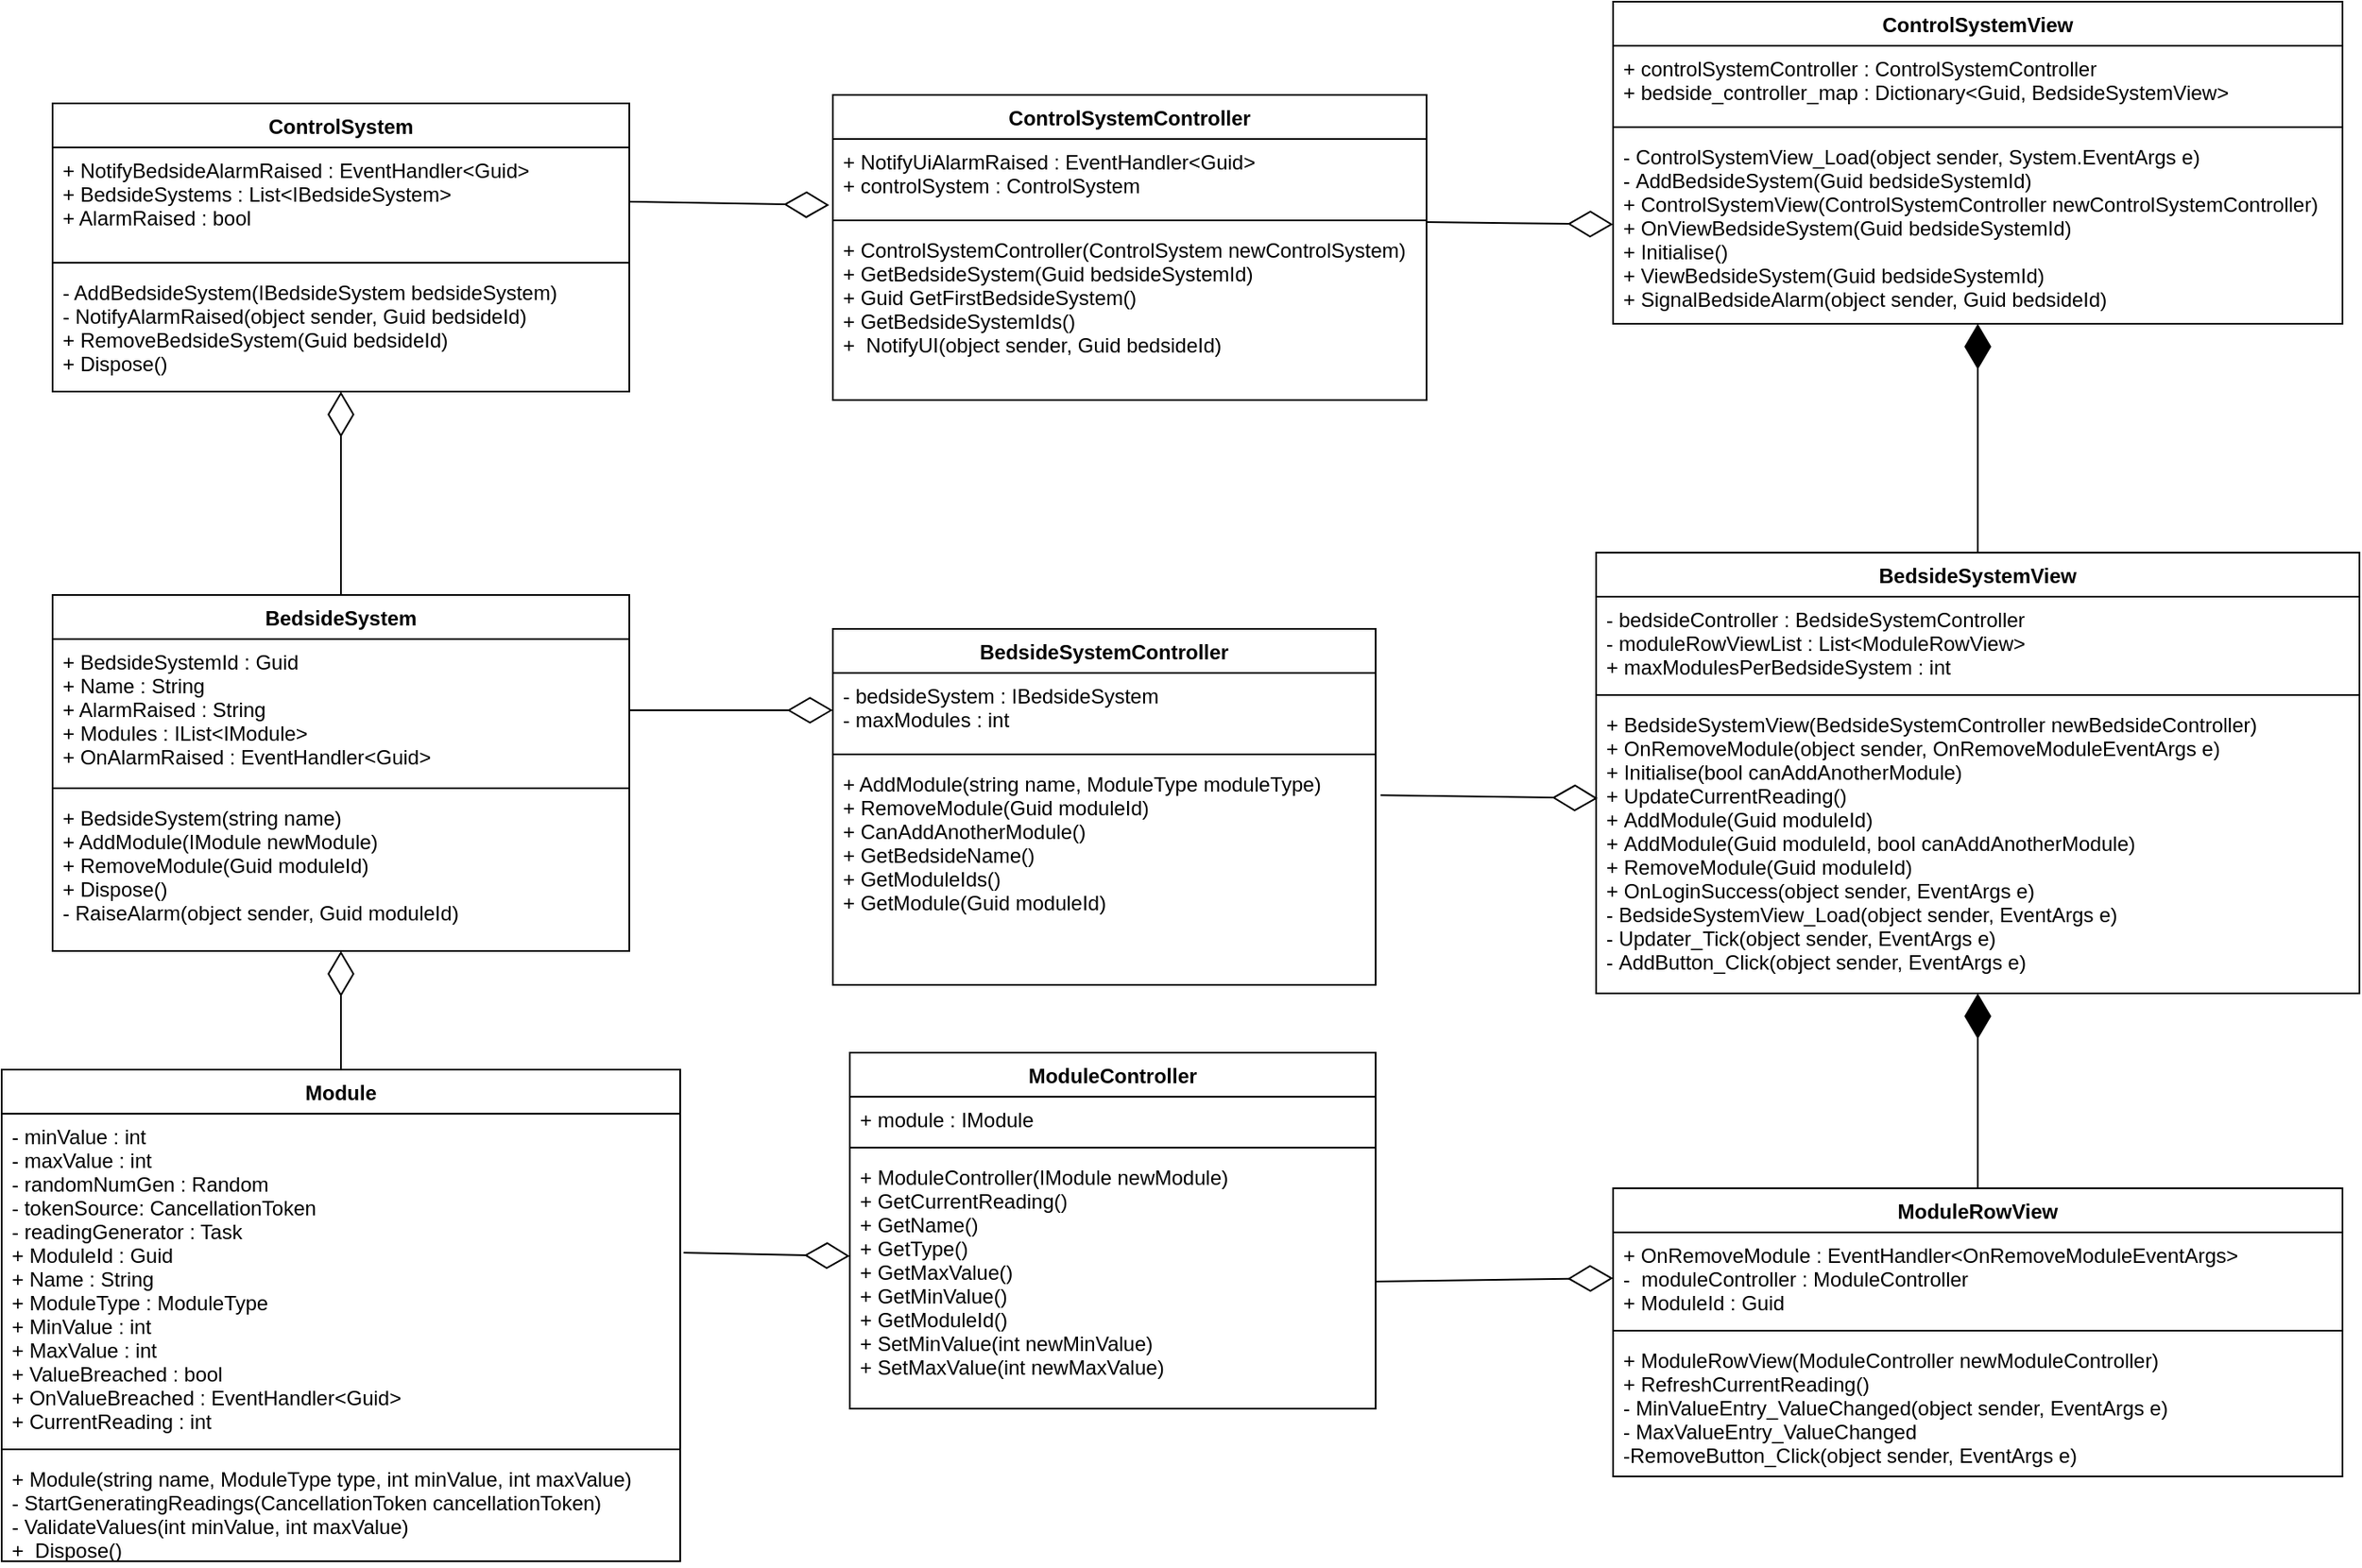 <mxfile version="12.9.14" type="device"><diagram id="C5RBs43oDa-KdzZeNtuy" name="Page-1"><mxGraphModel dx="2062" dy="1105" grid="1" gridSize="10" guides="1" tooltips="1" connect="1" arrows="1" fold="1" page="1" pageScale="1" pageWidth="827" pageHeight="1169" math="0" shadow="0"><root><mxCell id="WIyWlLk6GJQsqaUBKTNV-0"/><mxCell id="WIyWlLk6GJQsqaUBKTNV-1" parent="WIyWlLk6GJQsqaUBKTNV-0"/><mxCell id="k7wzR7ZmPVZF1H3Gkzf2-25" value="ControlSystem" style="swimlane;fontStyle=1;align=center;verticalAlign=top;childLayout=stackLayout;horizontal=1;startSize=26;horizontalStack=0;resizeParent=1;resizeParentMax=0;resizeLast=0;collapsible=1;marginBottom=0;" parent="WIyWlLk6GJQsqaUBKTNV-1" vertex="1"><mxGeometry x="40" y="200" width="340" height="170" as="geometry"/></mxCell><mxCell id="k7wzR7ZmPVZF1H3Gkzf2-26" value="+ NotifyBedsideAlarmRaised : EventHandler&lt;Guid&gt;&#10;+ BedsideSystems : List&lt;IBedsideSystem&gt;&#10;+ AlarmRaised : bool&#10;" style="text;strokeColor=none;fillColor=none;align=left;verticalAlign=top;spacingLeft=4;spacingRight=4;overflow=hidden;rotatable=0;points=[[0,0.5],[1,0.5]];portConstraint=eastwest;" parent="k7wzR7ZmPVZF1H3Gkzf2-25" vertex="1"><mxGeometry y="26" width="340" height="64" as="geometry"/></mxCell><mxCell id="k7wzR7ZmPVZF1H3Gkzf2-27" value="" style="line;strokeWidth=1;fillColor=none;align=left;verticalAlign=middle;spacingTop=-1;spacingLeft=3;spacingRight=3;rotatable=0;labelPosition=right;points=[];portConstraint=eastwest;" parent="k7wzR7ZmPVZF1H3Gkzf2-25" vertex="1"><mxGeometry y="90" width="340" height="8" as="geometry"/></mxCell><mxCell id="k7wzR7ZmPVZF1H3Gkzf2-28" value="- AddBedsideSystem(IBedsideSystem bedsideSystem)&#10;- NotifyAlarmRaised(object sender, Guid bedsideId)&#10;+ RemoveBedsideSystem(Guid bedsideId)&#10;+ Dispose()" style="text;strokeColor=none;fillColor=none;align=left;verticalAlign=top;spacingLeft=4;spacingRight=4;overflow=hidden;rotatable=0;points=[[0,0.5],[1,0.5]];portConstraint=eastwest;" parent="k7wzR7ZmPVZF1H3Gkzf2-25" vertex="1"><mxGeometry y="98" width="340" height="72" as="geometry"/></mxCell><mxCell id="k7wzR7ZmPVZF1H3Gkzf2-20" value="BedsideSystem" style="swimlane;fontStyle=1;align=center;verticalAlign=top;childLayout=stackLayout;horizontal=1;startSize=26;horizontalStack=0;resizeParent=1;resizeParentMax=0;resizeLast=0;collapsible=1;marginBottom=0;" parent="WIyWlLk6GJQsqaUBKTNV-1" vertex="1"><mxGeometry x="40" y="490" width="340" height="210" as="geometry"/></mxCell><mxCell id="k7wzR7ZmPVZF1H3Gkzf2-21" value="+ BedsideSystemId : Guid&#10;+ Name : String&#10;+ AlarmRaised : String&#10;+ Modules : IList&lt;IModule&gt;&#10;+ OnAlarmRaised : EventHandler&lt;Guid&gt;&#10;" style="text;strokeColor=none;fillColor=none;align=left;verticalAlign=top;spacingLeft=4;spacingRight=4;overflow=hidden;rotatable=0;points=[[0,0.5],[1,0.5]];portConstraint=eastwest;" parent="k7wzR7ZmPVZF1H3Gkzf2-20" vertex="1"><mxGeometry y="26" width="340" height="84" as="geometry"/></mxCell><mxCell id="k7wzR7ZmPVZF1H3Gkzf2-22" value="" style="line;strokeWidth=1;fillColor=none;align=left;verticalAlign=middle;spacingTop=-1;spacingLeft=3;spacingRight=3;rotatable=0;labelPosition=right;points=[];portConstraint=eastwest;" parent="k7wzR7ZmPVZF1H3Gkzf2-20" vertex="1"><mxGeometry y="110" width="340" height="8" as="geometry"/></mxCell><mxCell id="k7wzR7ZmPVZF1H3Gkzf2-23" value="+ BedsideSystem(string name)&#10;+ AddModule(IModule newModule)&#10;+ RemoveModule(Guid moduleId)&#10;+ Dispose()&#10;- RaiseAlarm(object sender, Guid moduleId)" style="text;strokeColor=none;fillColor=none;align=left;verticalAlign=top;spacingLeft=4;spacingRight=4;overflow=hidden;rotatable=0;points=[[0,0.5],[1,0.5]];portConstraint=eastwest;" parent="k7wzR7ZmPVZF1H3Gkzf2-20" vertex="1"><mxGeometry y="118" width="340" height="92" as="geometry"/></mxCell><mxCell id="k7wzR7ZmPVZF1H3Gkzf2-33" value="" style="endArrow=diamondThin;endFill=0;endSize=24;html=1;exitX=0.5;exitY=0;exitDx=0;exitDy=0;" parent="WIyWlLk6GJQsqaUBKTNV-1" source="k7wzR7ZmPVZF1H3Gkzf2-20" target="k7wzR7ZmPVZF1H3Gkzf2-28" edge="1"><mxGeometry width="160" relative="1" as="geometry"><mxPoint x="330" y="560" as="sourcePoint"/><mxPoint x="490" y="560" as="targetPoint"/></mxGeometry></mxCell><mxCell id="k7wzR7ZmPVZF1H3Gkzf2-35" value="" style="endArrow=diamondThin;endFill=0;endSize=24;html=1;exitX=0.5;exitY=0;exitDx=0;exitDy=0;" parent="WIyWlLk6GJQsqaUBKTNV-1" source="k7wzR7ZmPVZF1H3Gkzf2-29" target="k7wzR7ZmPVZF1H3Gkzf2-23" edge="1"><mxGeometry width="160" relative="1" as="geometry"><mxPoint x="330" y="560" as="sourcePoint"/><mxPoint x="470" y="610" as="targetPoint"/></mxGeometry></mxCell><mxCell id="k7wzR7ZmPVZF1H3Gkzf2-29" value="Module" style="swimlane;fontStyle=1;align=center;verticalAlign=top;childLayout=stackLayout;horizontal=1;startSize=26;horizontalStack=0;resizeParent=1;resizeParentMax=0;resizeLast=0;collapsible=1;marginBottom=0;" parent="WIyWlLk6GJQsqaUBKTNV-1" vertex="1"><mxGeometry x="10" y="770" width="400" height="290" as="geometry"/></mxCell><mxCell id="k7wzR7ZmPVZF1H3Gkzf2-30" value="- minValue : int&#10;- maxValue : int&#10;- randomNumGen : Random&#10;- tokenSource: CancellationToken&#10;- readingGenerator : Task&#10;+ ModuleId : Guid&#10;+ Name : String&#10;+ ModuleType : ModuleType&#10;+ MinValue : int&#10;+ MaxValue : int&#10;+ ValueBreached : bool&#10;+ OnValueBreached : EventHandler&lt;Guid&gt;&#10;+ CurrentReading : int" style="text;strokeColor=none;fillColor=none;align=left;verticalAlign=top;spacingLeft=4;spacingRight=4;overflow=hidden;rotatable=0;points=[[0,0.5],[1,0.5]];portConstraint=eastwest;" parent="k7wzR7ZmPVZF1H3Gkzf2-29" vertex="1"><mxGeometry y="26" width="400" height="194" as="geometry"/></mxCell><mxCell id="k7wzR7ZmPVZF1H3Gkzf2-31" value="" style="line;strokeWidth=1;fillColor=none;align=left;verticalAlign=middle;spacingTop=-1;spacingLeft=3;spacingRight=3;rotatable=0;labelPosition=right;points=[];portConstraint=eastwest;" parent="k7wzR7ZmPVZF1H3Gkzf2-29" vertex="1"><mxGeometry y="220" width="400" height="8" as="geometry"/></mxCell><mxCell id="k7wzR7ZmPVZF1H3Gkzf2-32" value="+ Module(string name, ModuleType type, int minValue, int maxValue)&#10;- StartGeneratingReadings(CancellationToken cancellationToken)&#10;- ValidateValues(int minValue, int maxValue)&#10;+  Dispose()" style="text;strokeColor=none;fillColor=none;align=left;verticalAlign=top;spacingLeft=4;spacingRight=4;overflow=hidden;rotatable=0;points=[[0,0.5],[1,0.5]];portConstraint=eastwest;" parent="k7wzR7ZmPVZF1H3Gkzf2-29" vertex="1"><mxGeometry y="228" width="400" height="62" as="geometry"/></mxCell><mxCell id="k7wzR7ZmPVZF1H3Gkzf2-36" value="" style="endArrow=diamondThin;endFill=0;endSize=24;html=1;exitX=1;exitY=0.5;exitDx=0;exitDy=0;entryX=0;entryY=0.5;entryDx=0;entryDy=0;" parent="WIyWlLk6GJQsqaUBKTNV-1" source="k7wzR7ZmPVZF1H3Gkzf2-21" target="k7wzR7ZmPVZF1H3Gkzf2-5" edge="1"><mxGeometry width="160" relative="1" as="geometry"><mxPoint x="330" y="560" as="sourcePoint"/><mxPoint x="490" y="596" as="targetPoint"/></mxGeometry></mxCell><mxCell id="k7wzR7ZmPVZF1H3Gkzf2-4" value="BedsideSystemController" style="swimlane;fontStyle=1;align=center;verticalAlign=top;childLayout=stackLayout;horizontal=1;startSize=26;horizontalStack=0;resizeParent=1;resizeParentMax=0;resizeLast=0;collapsible=1;marginBottom=0;" parent="WIyWlLk6GJQsqaUBKTNV-1" vertex="1"><mxGeometry x="500" y="510" width="320" height="210" as="geometry"/></mxCell><mxCell id="k7wzR7ZmPVZF1H3Gkzf2-5" value="- bedsideSystem : IBedsideSystem&#10;- maxModules : int&#10;" style="text;strokeColor=none;fillColor=none;align=left;verticalAlign=top;spacingLeft=4;spacingRight=4;overflow=hidden;rotatable=0;points=[[0,0.5],[1,0.5]];portConstraint=eastwest;" parent="k7wzR7ZmPVZF1H3Gkzf2-4" vertex="1"><mxGeometry y="26" width="320" height="44" as="geometry"/></mxCell><mxCell id="k7wzR7ZmPVZF1H3Gkzf2-6" value="" style="line;strokeWidth=1;fillColor=none;align=left;verticalAlign=middle;spacingTop=-1;spacingLeft=3;spacingRight=3;rotatable=0;labelPosition=right;points=[];portConstraint=eastwest;" parent="k7wzR7ZmPVZF1H3Gkzf2-4" vertex="1"><mxGeometry y="70" width="320" height="8" as="geometry"/></mxCell><mxCell id="k7wzR7ZmPVZF1H3Gkzf2-7" value="+ AddModule(string name, ModuleType moduleType)&#10;+ RemoveModule(Guid moduleId)&#10;+ CanAddAnotherModule()&#10;+ GetBedsideName()&#10;+ GetModuleIds()&#10;+ GetModule(Guid moduleId)" style="text;strokeColor=none;fillColor=none;align=left;verticalAlign=top;spacingLeft=4;spacingRight=4;overflow=hidden;rotatable=0;points=[[0,0.5],[1,0.5]];portConstraint=eastwest;" parent="k7wzR7ZmPVZF1H3Gkzf2-4" vertex="1"><mxGeometry y="78" width="320" height="132" as="geometry"/></mxCell><mxCell id="k7wzR7ZmPVZF1H3Gkzf2-38" value="" style="endArrow=diamondThin;endFill=0;endSize=24;html=1;entryX=-0.006;entryY=0.886;entryDx=0;entryDy=0;entryPerimeter=0;exitX=1;exitY=0.5;exitDx=0;exitDy=0;" parent="WIyWlLk6GJQsqaUBKTNV-1" source="k7wzR7ZmPVZF1H3Gkzf2-26" target="k7wzR7ZmPVZF1H3Gkzf2-9" edge="1"><mxGeometry width="160" relative="1" as="geometry"><mxPoint x="340" y="380" as="sourcePoint"/><mxPoint x="500" y="380" as="targetPoint"/></mxGeometry></mxCell><mxCell id="k7wzR7ZmPVZF1H3Gkzf2-8" value="ControlSystemController" style="swimlane;fontStyle=1;align=center;verticalAlign=top;childLayout=stackLayout;horizontal=1;startSize=26;horizontalStack=0;resizeParent=1;resizeParentMax=0;resizeLast=0;collapsible=1;marginBottom=0;" parent="WIyWlLk6GJQsqaUBKTNV-1" vertex="1"><mxGeometry x="500" y="195" width="350" height="180" as="geometry"/></mxCell><mxCell id="k7wzR7ZmPVZF1H3Gkzf2-9" value="+ NotifyUiAlarmRaised : EventHandler&lt;Guid&gt; &#10;+ controlSystem : ControlSystem" style="text;strokeColor=none;fillColor=none;align=left;verticalAlign=top;spacingLeft=4;spacingRight=4;overflow=hidden;rotatable=0;points=[[0,0.5],[1,0.5]];portConstraint=eastwest;" parent="k7wzR7ZmPVZF1H3Gkzf2-8" vertex="1"><mxGeometry y="26" width="350" height="44" as="geometry"/></mxCell><mxCell id="k7wzR7ZmPVZF1H3Gkzf2-10" value="" style="line;strokeWidth=1;fillColor=none;align=left;verticalAlign=middle;spacingTop=-1;spacingLeft=3;spacingRight=3;rotatable=0;labelPosition=right;points=[];portConstraint=eastwest;" parent="k7wzR7ZmPVZF1H3Gkzf2-8" vertex="1"><mxGeometry y="70" width="350" height="8" as="geometry"/></mxCell><mxCell id="k7wzR7ZmPVZF1H3Gkzf2-11" value="+ ControlSystemController(ControlSystem newControlSystem)&#10;+ GetBedsideSystem(Guid bedsideSystemId)&#10;+ Guid GetFirstBedsideSystem()&#10;+ GetBedsideSystemIds()&#10;+  NotifyUI(object sender, Guid bedsideId)" style="text;strokeColor=none;fillColor=none;align=left;verticalAlign=top;spacingLeft=4;spacingRight=4;overflow=hidden;rotatable=0;points=[[0,0.5],[1,0.5]];portConstraint=eastwest;" parent="k7wzR7ZmPVZF1H3Gkzf2-8" vertex="1"><mxGeometry y="78" width="350" height="102" as="geometry"/></mxCell><mxCell id="k7wzR7ZmPVZF1H3Gkzf2-40" value="" style="endArrow=diamondThin;endFill=0;endSize=24;html=1;exitX=1.005;exitY=0.423;exitDx=0;exitDy=0;entryX=0;entryY=0.4;entryDx=0;entryDy=0;exitPerimeter=0;entryPerimeter=0;" parent="WIyWlLk6GJQsqaUBKTNV-1" source="k7wzR7ZmPVZF1H3Gkzf2-30" target="k7wzR7ZmPVZF1H3Gkzf2-19" edge="1"><mxGeometry width="160" relative="1" as="geometry"><mxPoint x="350" y="870" as="sourcePoint"/><mxPoint x="510" y="870" as="targetPoint"/></mxGeometry></mxCell><mxCell id="k7wzR7ZmPVZF1H3Gkzf2-16" value="ModuleController" style="swimlane;fontStyle=1;align=center;verticalAlign=top;childLayout=stackLayout;horizontal=1;startSize=26;horizontalStack=0;resizeParent=1;resizeParentMax=0;resizeLast=0;collapsible=1;marginBottom=0;" parent="WIyWlLk6GJQsqaUBKTNV-1" vertex="1"><mxGeometry x="510" y="760" width="310" height="210" as="geometry"/></mxCell><mxCell id="k7wzR7ZmPVZF1H3Gkzf2-17" value="+ module : IModule" style="text;strokeColor=none;fillColor=none;align=left;verticalAlign=top;spacingLeft=4;spacingRight=4;overflow=hidden;rotatable=0;points=[[0,0.5],[1,0.5]];portConstraint=eastwest;" parent="k7wzR7ZmPVZF1H3Gkzf2-16" vertex="1"><mxGeometry y="26" width="310" height="26" as="geometry"/></mxCell><mxCell id="k7wzR7ZmPVZF1H3Gkzf2-18" value="" style="line;strokeWidth=1;fillColor=none;align=left;verticalAlign=middle;spacingTop=-1;spacingLeft=3;spacingRight=3;rotatable=0;labelPosition=right;points=[];portConstraint=eastwest;" parent="k7wzR7ZmPVZF1H3Gkzf2-16" vertex="1"><mxGeometry y="52" width="310" height="8" as="geometry"/></mxCell><mxCell id="k7wzR7ZmPVZF1H3Gkzf2-19" value="+ ModuleController(IModule newModule)&#10;+ GetCurrentReading()&#10;+ GetName()&#10;+ GetType()&#10;+ GetMaxValue()&#10;+ GetMinValue()&#10;+ GetModuleId()&#10;+ SetMinValue(int newMinValue)&#10;+ SetMaxValue(int newMaxValue)" style="text;strokeColor=none;fillColor=none;align=left;verticalAlign=top;spacingLeft=4;spacingRight=4;overflow=hidden;rotatable=0;points=[[0,0.5],[1,0.5]];portConstraint=eastwest;" parent="k7wzR7ZmPVZF1H3Gkzf2-16" vertex="1"><mxGeometry y="60" width="310" height="150" as="geometry"/></mxCell><mxCell id="lAlo5UpjfFRXZGJZ9kle-12" value="" style="endArrow=diamondThin;endFill=0;endSize=24;html=1;exitX=1.005;exitY=0.423;exitDx=0;exitDy=0;exitPerimeter=0;" edge="1" parent="WIyWlLk6GJQsqaUBKTNV-1" target="lAlo5UpjfFRXZGJZ9kle-3"><mxGeometry width="160" relative="1" as="geometry"><mxPoint x="850" y="270.002" as="sourcePoint"/><mxPoint x="948" y="271.94" as="targetPoint"/></mxGeometry></mxCell><mxCell id="lAlo5UpjfFRXZGJZ9kle-0" value="ControlSystemView" style="swimlane;fontStyle=1;align=center;verticalAlign=top;childLayout=stackLayout;horizontal=1;startSize=26;horizontalStack=0;resizeParent=1;resizeParentMax=0;resizeLast=0;collapsible=1;marginBottom=0;" vertex="1" parent="WIyWlLk6GJQsqaUBKTNV-1"><mxGeometry x="960" y="140" width="430" height="190" as="geometry"/></mxCell><mxCell id="lAlo5UpjfFRXZGJZ9kle-1" value="+ controlSystemController : ControlSystemController&#10;+ bedside_controller_map : Dictionary&lt;Guid, BedsideSystemView&gt;" style="text;strokeColor=none;fillColor=none;align=left;verticalAlign=top;spacingLeft=4;spacingRight=4;overflow=hidden;rotatable=0;points=[[0,0.5],[1,0.5]];portConstraint=eastwest;" vertex="1" parent="lAlo5UpjfFRXZGJZ9kle-0"><mxGeometry y="26" width="430" height="44" as="geometry"/></mxCell><mxCell id="lAlo5UpjfFRXZGJZ9kle-2" value="" style="line;strokeWidth=1;fillColor=none;align=left;verticalAlign=middle;spacingTop=-1;spacingLeft=3;spacingRight=3;rotatable=0;labelPosition=right;points=[];portConstraint=eastwest;" vertex="1" parent="lAlo5UpjfFRXZGJZ9kle-0"><mxGeometry y="70" width="430" height="8" as="geometry"/></mxCell><mxCell id="lAlo5UpjfFRXZGJZ9kle-3" value="- ControlSystemView_Load(object sender, System.EventArgs e)&#10;- AddBedsideSystem(Guid bedsideSystemId)&#10;+ ControlSystemView(ControlSystemController newControlSystemController)&#10;+ OnViewBedsideSystem(Guid bedsideSystemId)&#10;+ Initialise()&#10;+ ViewBedsideSystem(Guid bedsideSystemId)&#10;+ SignalBedsideAlarm(object sender, Guid bedsideId)&#10;" style="text;strokeColor=none;fillColor=none;align=left;verticalAlign=top;spacingLeft=4;spacingRight=4;overflow=hidden;rotatable=0;points=[[0,0.5],[1,0.5]];portConstraint=eastwest;" vertex="1" parent="lAlo5UpjfFRXZGJZ9kle-0"><mxGeometry y="78" width="430" height="112" as="geometry"/></mxCell><mxCell id="lAlo5UpjfFRXZGJZ9kle-13" value="" style="endArrow=diamondThin;endFill=0;endSize=24;html=1;entryX=0.002;entryY=0.331;entryDx=0;entryDy=0;entryPerimeter=0;exitX=1.009;exitY=0.152;exitDx=0;exitDy=0;exitPerimeter=0;" edge="1" parent="WIyWlLk6GJQsqaUBKTNV-1" source="k7wzR7ZmPVZF1H3Gkzf2-7" target="lAlo5UpjfFRXZGJZ9kle-7"><mxGeometry width="160" relative="1" as="geometry"><mxPoint x="850" y="610.002" as="sourcePoint"/><mxPoint x="960" y="611.355" as="targetPoint"/></mxGeometry></mxCell><mxCell id="lAlo5UpjfFRXZGJZ9kle-14" value="" style="endArrow=diamondThin;endFill=0;endSize=24;html=1;exitX=1;exitY=0.5;exitDx=0;exitDy=0;entryX=0;entryY=0.5;entryDx=0;entryDy=0;" edge="1" parent="WIyWlLk6GJQsqaUBKTNV-1" source="k7wzR7ZmPVZF1H3Gkzf2-19" target="lAlo5UpjfFRXZGJZ9kle-9"><mxGeometry width="160" relative="1" as="geometry"><mxPoint x="870" y="780.002" as="sourcePoint"/><mxPoint x="980" y="781.355" as="targetPoint"/></mxGeometry></mxCell><mxCell id="lAlo5UpjfFRXZGJZ9kle-15" value="" style="endArrow=diamondThin;endFill=1;endSize=24;html=1;exitX=0.5;exitY=0;exitDx=0;exitDy=0;" edge="1" parent="WIyWlLk6GJQsqaUBKTNV-1" source="lAlo5UpjfFRXZGJZ9kle-4" target="lAlo5UpjfFRXZGJZ9kle-3"><mxGeometry width="160" relative="1" as="geometry"><mxPoint x="750" y="560" as="sourcePoint"/><mxPoint x="910" y="560" as="targetPoint"/></mxGeometry></mxCell><mxCell id="lAlo5UpjfFRXZGJZ9kle-4" value="BedsideSystemView" style="swimlane;fontStyle=1;align=center;verticalAlign=top;childLayout=stackLayout;horizontal=1;startSize=26;horizontalStack=0;resizeParent=1;resizeParentMax=0;resizeLast=0;collapsible=1;marginBottom=0;" vertex="1" parent="WIyWlLk6GJQsqaUBKTNV-1"><mxGeometry x="950" y="465" width="450" height="260" as="geometry"/></mxCell><mxCell id="lAlo5UpjfFRXZGJZ9kle-5" value="- bedsideController : BedsideSystemController&#10;- moduleRowViewList : List&lt;ModuleRowView&gt;&#10;+ maxModulesPerBedsideSystem : int" style="text;strokeColor=none;fillColor=none;align=left;verticalAlign=top;spacingLeft=4;spacingRight=4;overflow=hidden;rotatable=0;points=[[0,0.5],[1,0.5]];portConstraint=eastwest;" vertex="1" parent="lAlo5UpjfFRXZGJZ9kle-4"><mxGeometry y="26" width="450" height="54" as="geometry"/></mxCell><mxCell id="lAlo5UpjfFRXZGJZ9kle-6" value="" style="line;strokeWidth=1;fillColor=none;align=left;verticalAlign=middle;spacingTop=-1;spacingLeft=3;spacingRight=3;rotatable=0;labelPosition=right;points=[];portConstraint=eastwest;" vertex="1" parent="lAlo5UpjfFRXZGJZ9kle-4"><mxGeometry y="80" width="450" height="8" as="geometry"/></mxCell><mxCell id="lAlo5UpjfFRXZGJZ9kle-7" value="+ BedsideSystemView(BedsideSystemController newBedsideController)&#10;+ OnRemoveModule(object sender, OnRemoveModuleEventArgs e)&#10;+ Initialise(bool canAddAnotherModule)&#10;+ UpdateCurrentReading()&#10;+ AddModule(Guid moduleId)&#10;+ AddModule(Guid moduleId, bool canAddAnotherModule)&#10;+ RemoveModule(Guid moduleId)&#10;+ OnLoginSuccess(object sender, EventArgs e) &#10;- BedsideSystemView_Load(object sender, EventArgs e)&#10;- Updater_Tick(object sender, EventArgs e)&#10;- AddButton_Click(object sender, EventArgs e)&#10;" style="text;strokeColor=none;fillColor=none;align=left;verticalAlign=top;spacingLeft=4;spacingRight=4;overflow=hidden;rotatable=0;points=[[0,0.5],[1,0.5]];portConstraint=eastwest;" vertex="1" parent="lAlo5UpjfFRXZGJZ9kle-4"><mxGeometry y="88" width="450" height="172" as="geometry"/></mxCell><mxCell id="lAlo5UpjfFRXZGJZ9kle-8" value="ModuleRowView" style="swimlane;fontStyle=1;align=center;verticalAlign=top;childLayout=stackLayout;horizontal=1;startSize=26;horizontalStack=0;resizeParent=1;resizeParentMax=0;resizeLast=0;collapsible=1;marginBottom=0;" vertex="1" parent="WIyWlLk6GJQsqaUBKTNV-1"><mxGeometry x="960" y="840" width="430" height="170" as="geometry"/></mxCell><mxCell id="lAlo5UpjfFRXZGJZ9kle-9" value="+ OnRemoveModule : EventHandler&lt;OnRemoveModuleEventArgs&gt;&#10;-  moduleController : ModuleController&#10;+ ModuleId : Guid" style="text;strokeColor=none;fillColor=none;align=left;verticalAlign=top;spacingLeft=4;spacingRight=4;overflow=hidden;rotatable=0;points=[[0,0.5],[1,0.5]];portConstraint=eastwest;" vertex="1" parent="lAlo5UpjfFRXZGJZ9kle-8"><mxGeometry y="26" width="430" height="54" as="geometry"/></mxCell><mxCell id="lAlo5UpjfFRXZGJZ9kle-10" value="" style="line;strokeWidth=1;fillColor=none;align=left;verticalAlign=middle;spacingTop=-1;spacingLeft=3;spacingRight=3;rotatable=0;labelPosition=right;points=[];portConstraint=eastwest;" vertex="1" parent="lAlo5UpjfFRXZGJZ9kle-8"><mxGeometry y="80" width="430" height="8" as="geometry"/></mxCell><mxCell id="lAlo5UpjfFRXZGJZ9kle-11" value="+ ModuleRowView(ModuleController newModuleController)&#10;+ RefreshCurrentReading()&#10;- MinValueEntry_ValueChanged(object sender, EventArgs e)&#10;- MaxValueEntry_ValueChanged&#10;-RemoveButton_Click(object sender, EventArgs e)" style="text;strokeColor=none;fillColor=none;align=left;verticalAlign=top;spacingLeft=4;spacingRight=4;overflow=hidden;rotatable=0;points=[[0,0.5],[1,0.5]];portConstraint=eastwest;" vertex="1" parent="lAlo5UpjfFRXZGJZ9kle-8"><mxGeometry y="88" width="430" height="82" as="geometry"/></mxCell><mxCell id="lAlo5UpjfFRXZGJZ9kle-16" value="" style="endArrow=diamondThin;endFill=1;endSize=24;html=1;exitX=0.5;exitY=0;exitDx=0;exitDy=0;" edge="1" parent="WIyWlLk6GJQsqaUBKTNV-1" source="lAlo5UpjfFRXZGJZ9kle-8" target="lAlo5UpjfFRXZGJZ9kle-7"><mxGeometry width="160" relative="1" as="geometry"><mxPoint x="1460" y="875" as="sourcePoint"/><mxPoint x="1150" y="730" as="targetPoint"/></mxGeometry></mxCell></root></mxGraphModel></diagram></mxfile>